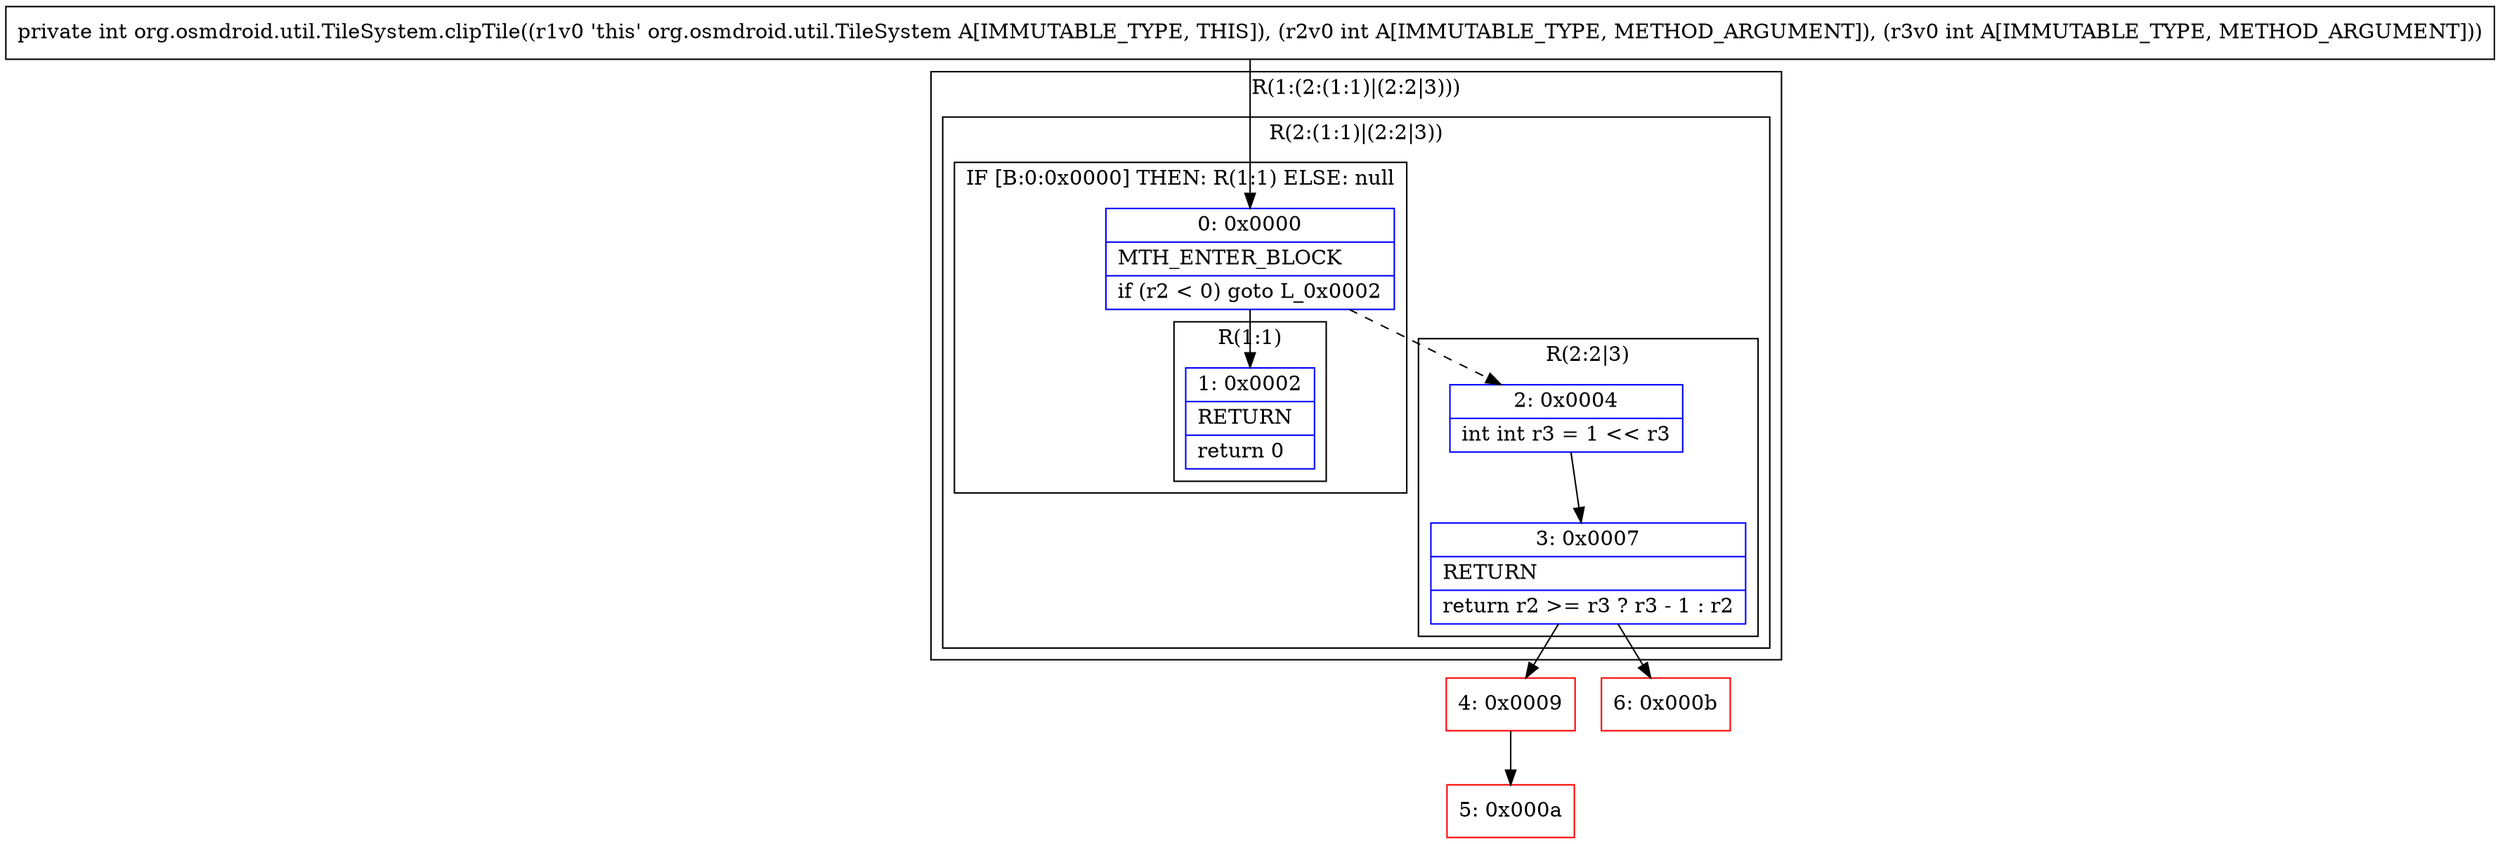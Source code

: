 digraph "CFG fororg.osmdroid.util.TileSystem.clipTile(II)I" {
subgraph cluster_Region_1493401888 {
label = "R(1:(2:(1:1)|(2:2|3)))";
node [shape=record,color=blue];
subgraph cluster_Region_2056754400 {
label = "R(2:(1:1)|(2:2|3))";
node [shape=record,color=blue];
subgraph cluster_IfRegion_1650006550 {
label = "IF [B:0:0x0000] THEN: R(1:1) ELSE: null";
node [shape=record,color=blue];
Node_0 [shape=record,label="{0\:\ 0x0000|MTH_ENTER_BLOCK\l|if (r2 \< 0) goto L_0x0002\l}"];
subgraph cluster_Region_1838621376 {
label = "R(1:1)";
node [shape=record,color=blue];
Node_1 [shape=record,label="{1\:\ 0x0002|RETURN\l|return 0\l}"];
}
}
subgraph cluster_Region_28943404 {
label = "R(2:2|3)";
node [shape=record,color=blue];
Node_2 [shape=record,label="{2\:\ 0x0004|int int r3 = 1 \<\< r3\l}"];
Node_3 [shape=record,label="{3\:\ 0x0007|RETURN\l|return r2 \>= r3 ? r3 \- 1 : r2\l}"];
}
}
}
Node_4 [shape=record,color=red,label="{4\:\ 0x0009}"];
Node_5 [shape=record,color=red,label="{5\:\ 0x000a}"];
Node_6 [shape=record,color=red,label="{6\:\ 0x000b}"];
MethodNode[shape=record,label="{private int org.osmdroid.util.TileSystem.clipTile((r1v0 'this' org.osmdroid.util.TileSystem A[IMMUTABLE_TYPE, THIS]), (r2v0 int A[IMMUTABLE_TYPE, METHOD_ARGUMENT]), (r3v0 int A[IMMUTABLE_TYPE, METHOD_ARGUMENT])) }"];
MethodNode -> Node_0;
Node_0 -> Node_1;
Node_0 -> Node_2[style=dashed];
Node_2 -> Node_3;
Node_3 -> Node_4;
Node_3 -> Node_6;
Node_4 -> Node_5;
}

